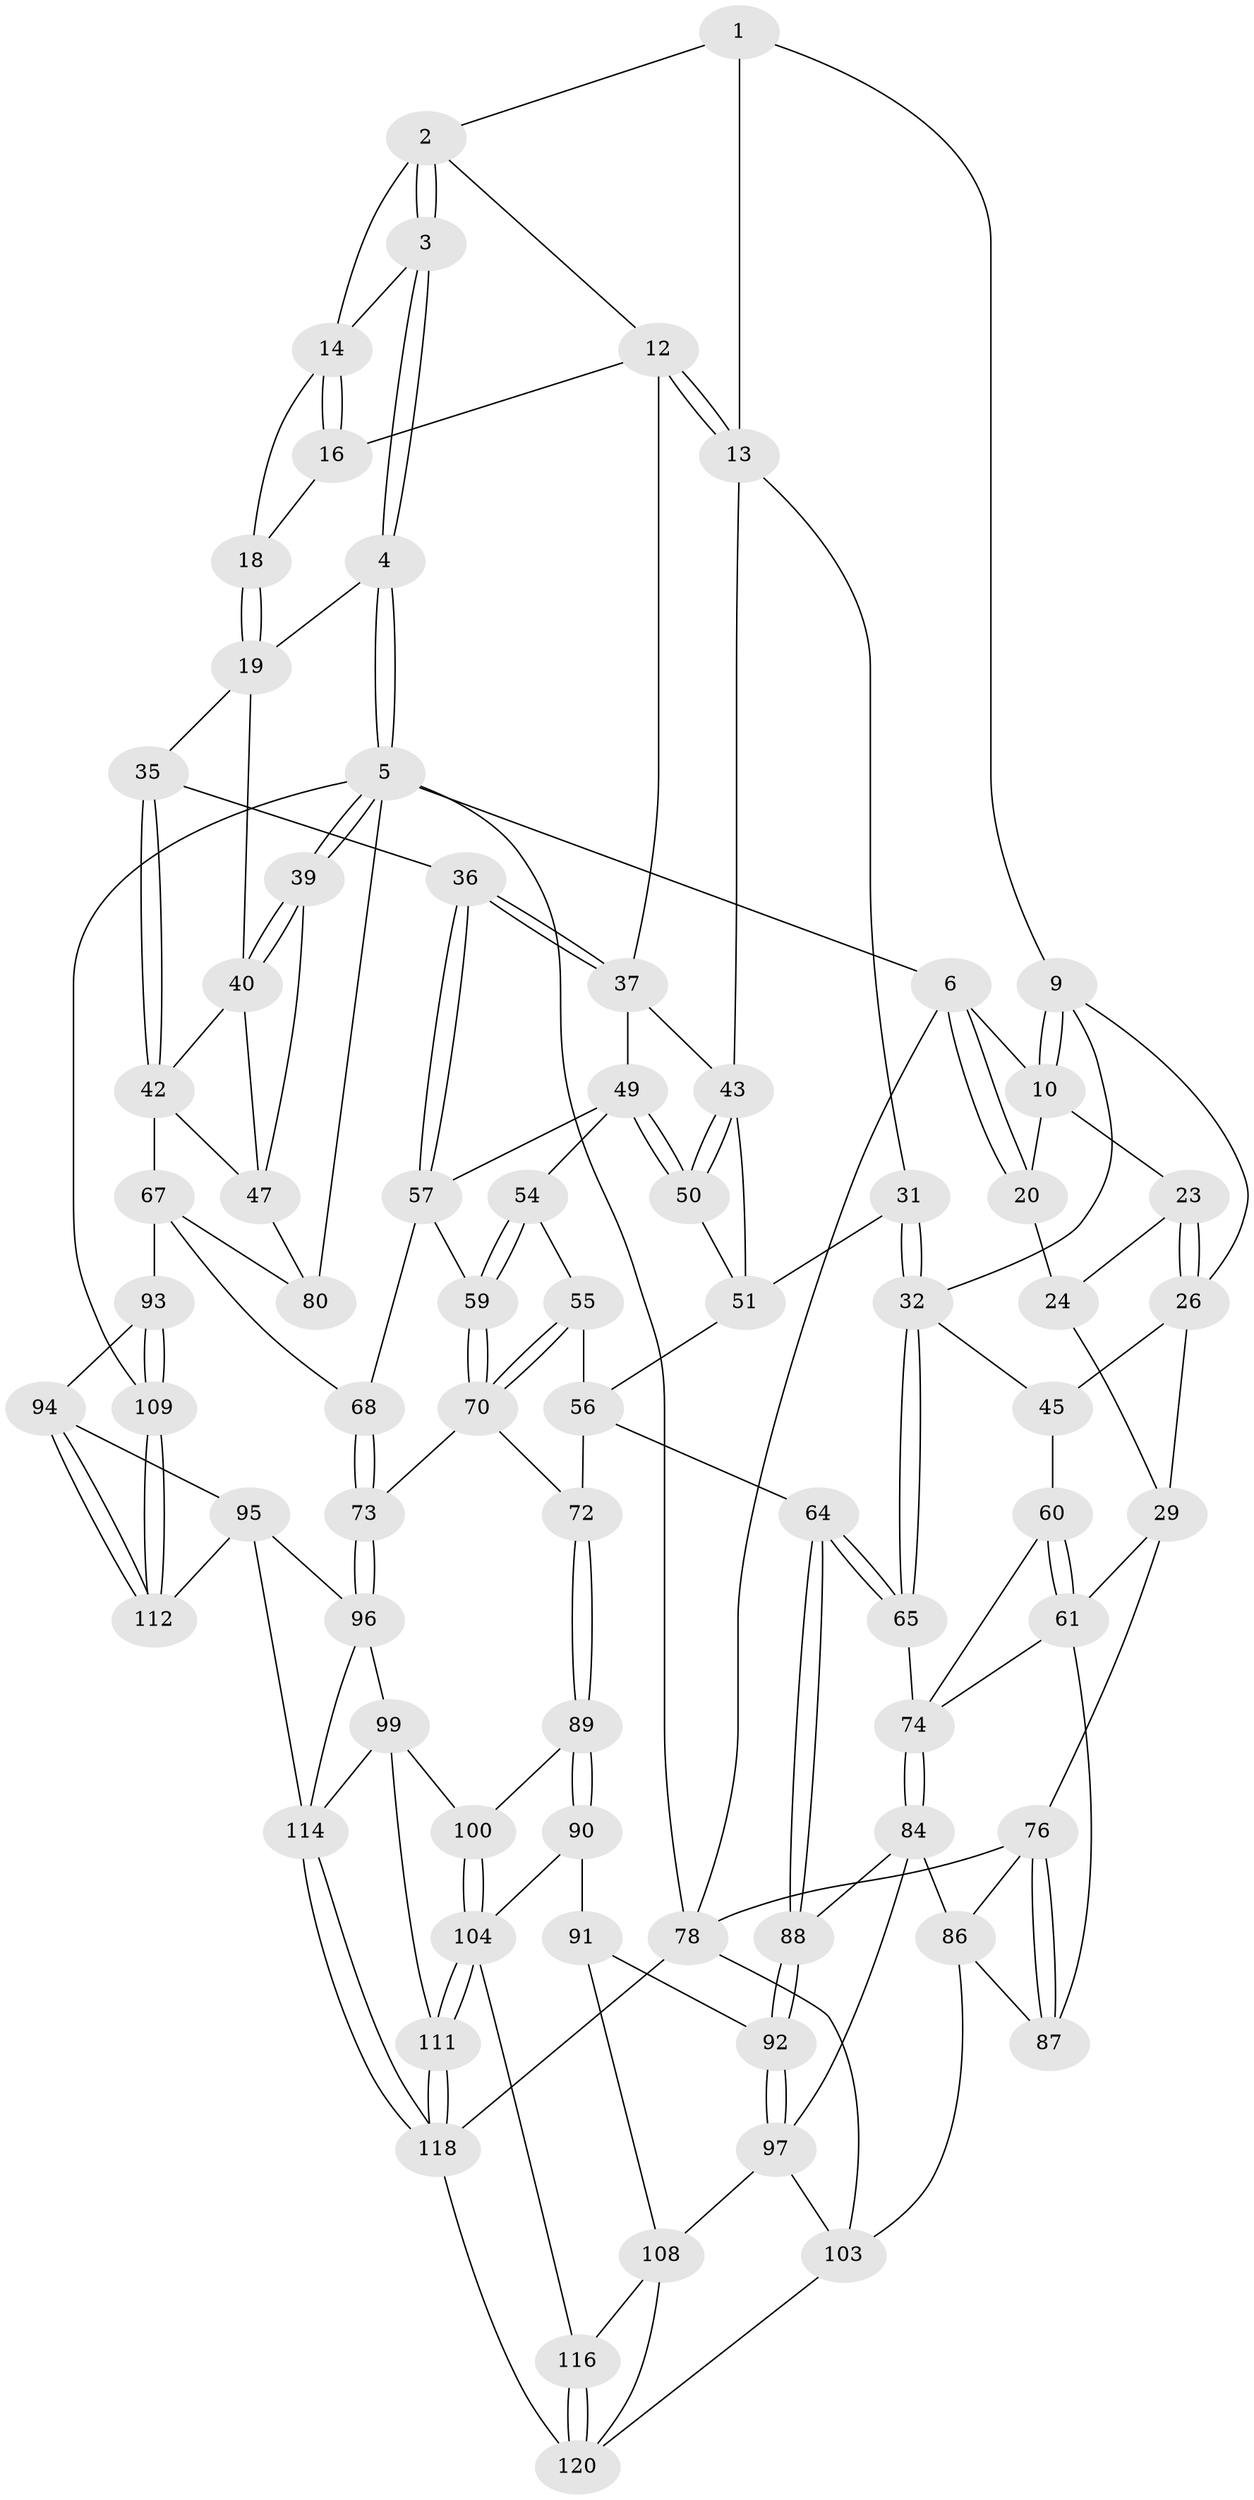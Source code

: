 // original degree distribution, {3: 0.01639344262295082, 4: 0.22131147540983606, 5: 0.5573770491803278, 6: 0.20491803278688525}
// Generated by graph-tools (version 1.1) at 2025/42/03/06/25 10:42:32]
// undirected, 76 vertices, 175 edges
graph export_dot {
graph [start="1"]
  node [color=gray90,style=filled];
  1 [pos="+0.3930809403861858+0",super="+8"];
  2 [pos="+0.6398341683457816+0",super="+11"];
  3 [pos="+1+0"];
  4 [pos="+1+0"];
  5 [pos="+1+0",super="+82"];
  6 [pos="+0+0",super="+7"];
  9 [pos="+0.229694275659263+0.11050425020721441",super="+25"];
  10 [pos="+0.14553968738924816+0.06497945841637182",super="+22"];
  12 [pos="+0.5265277412161401+0.12550016858030993",super="+17"];
  13 [pos="+0.4552103772858156+0.11731306817140535",super="+30"];
  14 [pos="+0.6813171312294591+0.049618159295915065",super="+15"];
  16 [pos="+0.736317159531738+0.13977136270603388"];
  18 [pos="+0.7727515589293141+0.13898311601800636"];
  19 [pos="+0.7955233227028501+0.15285862781605425",super="+34"];
  20 [pos="+0+0",super="+21"];
  23 [pos="+0.09304561619977411+0.15014384153169236"];
  24 [pos="+0.0030581119301154517+0.13979835075338293",super="+27"];
  26 [pos="+0.1154214347487988+0.192218672565266",super="+28"];
  29 [pos="+0+0.1966156185549514",super="+62"];
  31 [pos="+0.31304133530223394+0.33697158143890604"];
  32 [pos="+0.26922526716110035+0.3663803286629951",super="+33"];
  35 [pos="+0.771199807572366+0.35342041165347404"];
  36 [pos="+0.7630142807985655+0.35422260331877864"];
  37 [pos="+0.6795705988884725+0.30904677450917484",super="+38"];
  39 [pos="+1+0"];
  40 [pos="+0.8894101904971333+0.1669832243918893",super="+41"];
  42 [pos="+0.8500360441583986+0.3801955043451897",super="+66"];
  43 [pos="+0.5507197545425284+0.2751456582581323",super="+44"];
  45 [pos="+0.24361847997627048+0.3676837776010348",super="+46"];
  47 [pos="+1+0.2966758701490396",super="+48"];
  49 [pos="+0.6399296424570567+0.3271003374444152",super="+53"];
  50 [pos="+0.5760556098330079+0.30965120834156495"];
  51 [pos="+0.5135662070651535+0.3459144782351966",super="+52"];
  54 [pos="+0.5805784460865981+0.40407781599438125"];
  55 [pos="+0.5449783181736976+0.4142633500746434"];
  56 [pos="+0.5154610759055384+0.40120042655637167",super="+63"];
  57 [pos="+0.7008558588376328+0.4523336471108914",super="+58"];
  59 [pos="+0.6262892391058718+0.4771718728965067"];
  60 [pos="+0.07097626282511942+0.4087722101657792",super="+69"];
  61 [pos="+0+0.5148253062869428",super="+83"];
  64 [pos="+0.33698880224311556+0.5414851619441251"];
  65 [pos="+0.27921637985554415+0.3951158237625281"];
  67 [pos="+0.9033182490805088+0.5765194715488516",super="+81"];
  68 [pos="+0.710331567579697+0.5226444794966723"];
  70 [pos="+0.5603082544115798+0.5583951192071142",super="+71"];
  72 [pos="+0.4844105220324337+0.6375889044545833"];
  73 [pos="+0.6117166726052903+0.6379588070773367"];
  74 [pos="+0.12328399187008528+0.5662868022379135",super="+75"];
  76 [pos="+0+0.591717615900741",super="+77"];
  78 [pos="+0+1",super="+79"];
  80 [pos="+1+0.6409297074427864"];
  84 [pos="+0.2105204329617429+0.6340852812966098",super="+85"];
  86 [pos="+0.11408894852847828+0.722521245675058",super="+101"];
  87 [pos="+0.08991403636561067+0.6930251831325296"];
  88 [pos="+0.2417591069105759+0.6247520920598928"];
  89 [pos="+0.4764248155537077+0.6672866856206421"];
  90 [pos="+0.3355581998428235+0.7702381819175672",super="+106"];
  91 [pos="+0.30758998890510997+0.7629611733803403",super="+107"];
  92 [pos="+0.3021044690860236+0.7601140304039649"];
  93 [pos="+0.9194034833498801+0.6689427777412784"];
  94 [pos="+0.8564511996952899+0.7193666569689273"];
  95 [pos="+0.7817457450154847+0.7481200610383056",super="+113"];
  96 [pos="+0.7436750606113423+0.7498230359913038",super="+98"];
  97 [pos="+0.23693921435136342+0.7945129165358301",super="+102"];
  99 [pos="+0.5719636906964606+0.8324721889466753",super="+110"];
  100 [pos="+0.47960936753437866+0.699732504247767"];
  103 [pos="+0.15177947436210568+0.8554069282749187",super="+122"];
  104 [pos="+0.4353017190576711+0.8846474050608717",super="+105"];
  108 [pos="+0.2007320886092626+0.8696440848042994",super="+117"];
  109 [pos="+1+1"];
  111 [pos="+0.48337311368755476+0.9393089960176003"];
  112 [pos="+1+1"];
  114 [pos="+0.6725462108771731+1",super="+115"];
  116 [pos="+0.36634456553740913+0.8802317544777387"];
  118 [pos="+0.5270931514226578+1",super="+119"];
  120 [pos="+0.2811407693631687+1",super="+121"];
  1 -- 2;
  1 -- 13;
  1 -- 9;
  2 -- 3;
  2 -- 3;
  2 -- 12;
  2 -- 14;
  3 -- 4;
  3 -- 4;
  3 -- 14;
  4 -- 5;
  4 -- 5;
  4 -- 19;
  5 -- 6;
  5 -- 39;
  5 -- 39;
  5 -- 80;
  5 -- 109;
  5 -- 78;
  6 -- 20;
  6 -- 20;
  6 -- 78;
  6 -- 10;
  9 -- 10;
  9 -- 10;
  9 -- 26;
  9 -- 32;
  10 -- 23;
  10 -- 20;
  12 -- 13;
  12 -- 13;
  12 -- 16;
  12 -- 37;
  13 -- 43;
  13 -- 31;
  14 -- 16;
  14 -- 16;
  14 -- 18;
  16 -- 18;
  18 -- 19;
  18 -- 19;
  19 -- 40;
  19 -- 35;
  20 -- 24 [weight=2];
  23 -- 24;
  23 -- 26;
  23 -- 26;
  24 -- 29;
  26 -- 29;
  26 -- 45;
  29 -- 76;
  29 -- 61;
  31 -- 32;
  31 -- 32;
  31 -- 51;
  32 -- 65;
  32 -- 65;
  32 -- 45;
  35 -- 36;
  35 -- 42;
  35 -- 42;
  36 -- 37;
  36 -- 37;
  36 -- 57;
  36 -- 57;
  37 -- 49;
  37 -- 43;
  39 -- 40;
  39 -- 40;
  39 -- 47;
  40 -- 42;
  40 -- 47;
  42 -- 67;
  42 -- 47;
  43 -- 50;
  43 -- 50;
  43 -- 51;
  45 -- 60 [weight=2];
  47 -- 80;
  49 -- 50;
  49 -- 50;
  49 -- 54;
  49 -- 57;
  50 -- 51;
  51 -- 56;
  54 -- 55;
  54 -- 59;
  54 -- 59;
  55 -- 56;
  55 -- 70;
  55 -- 70;
  56 -- 72;
  56 -- 64;
  57 -- 59;
  57 -- 68;
  59 -- 70;
  59 -- 70;
  60 -- 61;
  60 -- 61;
  60 -- 74;
  61 -- 87;
  61 -- 74;
  64 -- 65;
  64 -- 65;
  64 -- 88;
  64 -- 88;
  65 -- 74;
  67 -- 68;
  67 -- 80;
  67 -- 93;
  68 -- 73;
  68 -- 73;
  70 -- 72;
  70 -- 73;
  72 -- 89;
  72 -- 89;
  73 -- 96;
  73 -- 96;
  74 -- 84;
  74 -- 84;
  76 -- 87;
  76 -- 87;
  76 -- 78;
  76 -- 86;
  78 -- 118;
  78 -- 103;
  84 -- 88;
  84 -- 97;
  84 -- 86;
  86 -- 87;
  86 -- 103;
  88 -- 92;
  88 -- 92;
  89 -- 90;
  89 -- 90;
  89 -- 100;
  90 -- 91 [weight=2];
  90 -- 104;
  91 -- 92;
  91 -- 108;
  92 -- 97;
  92 -- 97;
  93 -- 94;
  93 -- 109;
  93 -- 109;
  94 -- 95;
  94 -- 112;
  94 -- 112;
  95 -- 96;
  95 -- 112;
  95 -- 114;
  96 -- 99;
  96 -- 114;
  97 -- 108;
  97 -- 103;
  99 -- 100;
  99 -- 111;
  99 -- 114;
  100 -- 104;
  100 -- 104;
  103 -- 120;
  104 -- 111;
  104 -- 111;
  104 -- 116;
  108 -- 116;
  108 -- 120;
  109 -- 112;
  109 -- 112;
  111 -- 118;
  111 -- 118;
  114 -- 118;
  114 -- 118;
  116 -- 120;
  116 -- 120;
  118 -- 120;
}
